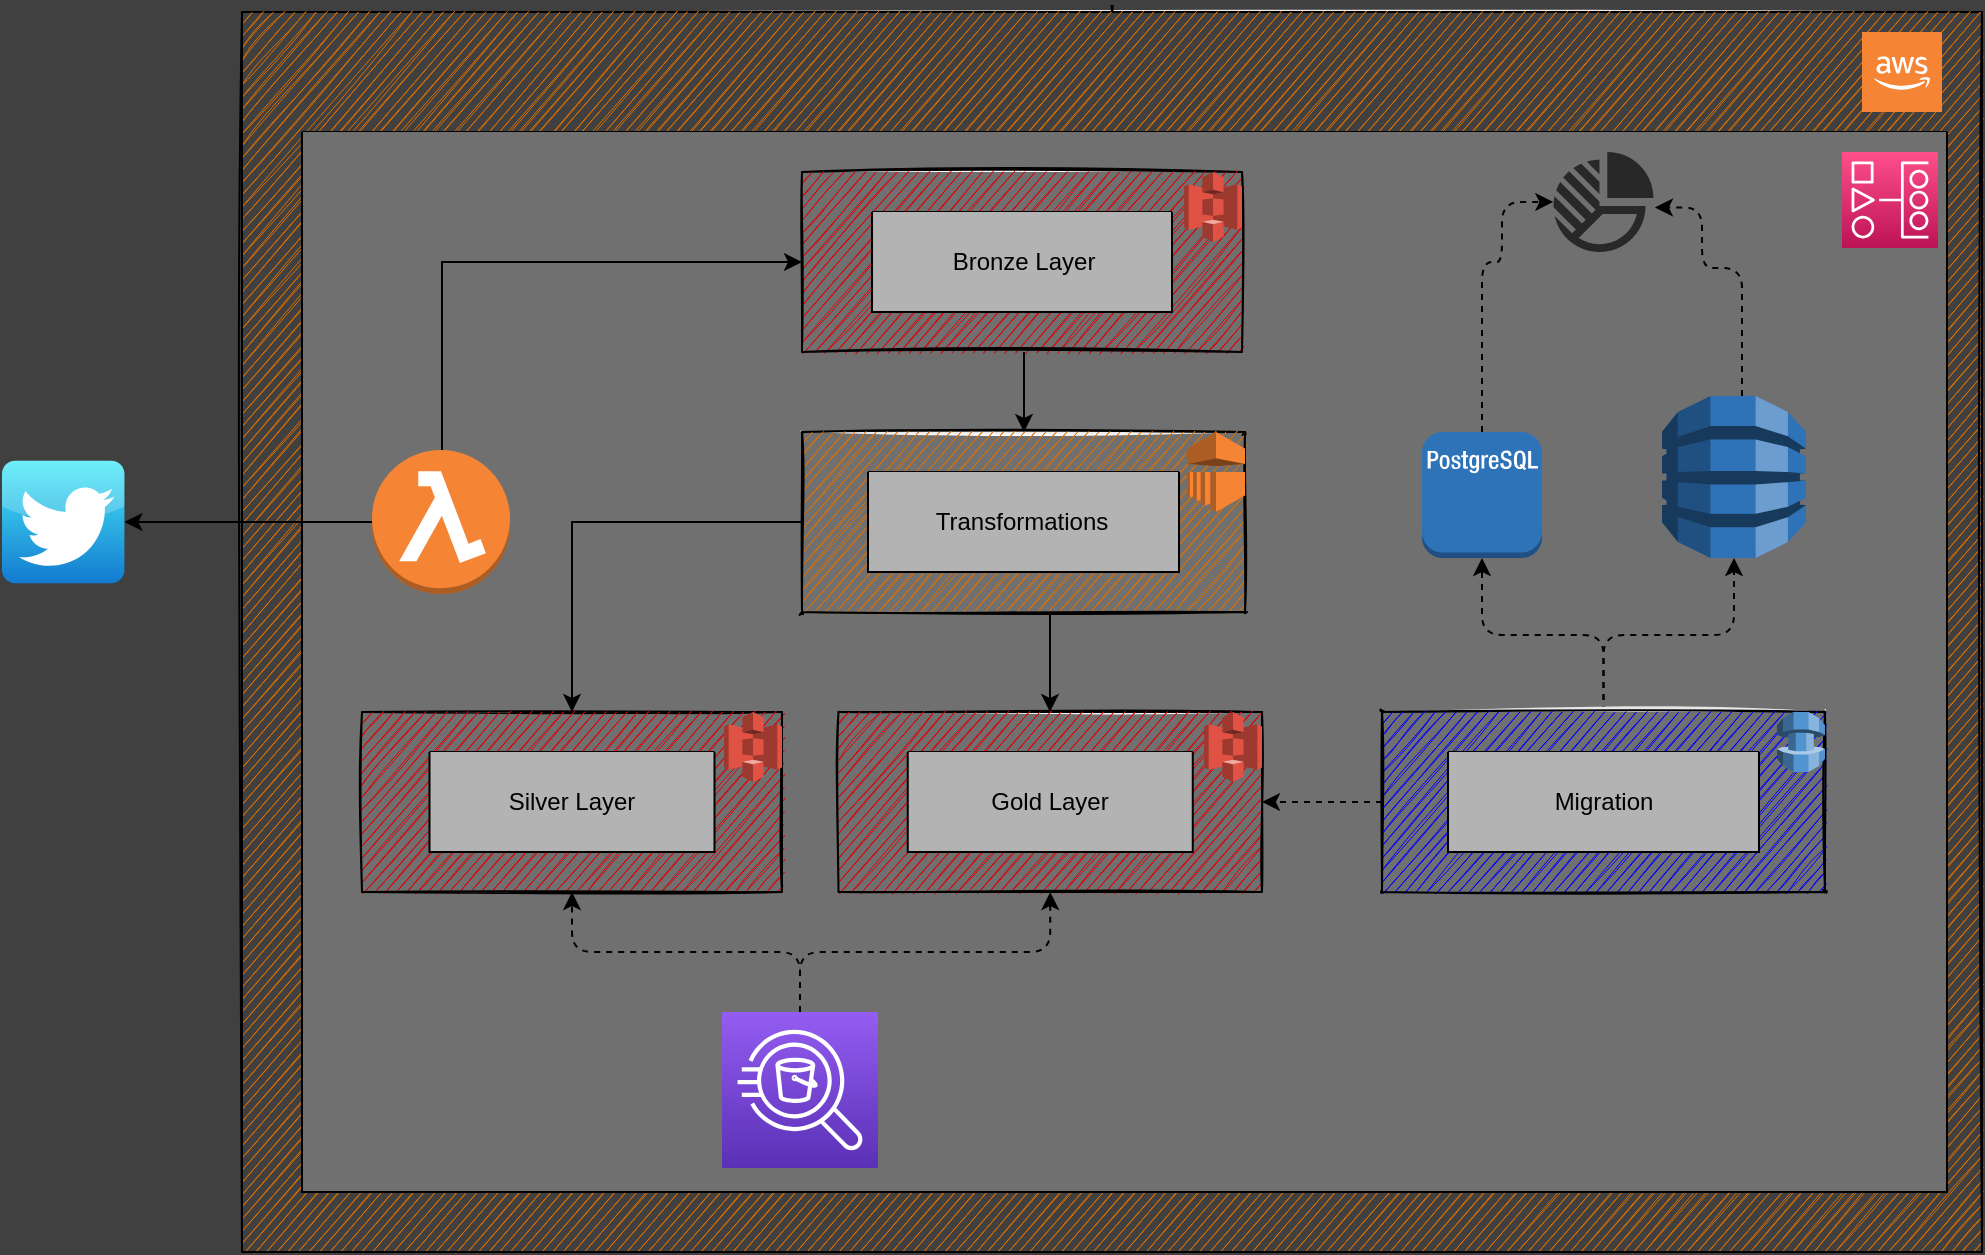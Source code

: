 <mxfile>
    <diagram id="RYDoyLpdSHswK7tI-p5b" name="Page-1">
        <mxGraphModel dx="1166" dy="809" grid="1" gridSize="10" guides="1" tooltips="1" connect="1" arrows="1" fold="1" page="1" pageScale="1" pageWidth="827" pageHeight="1169" background="#404040" math="0" shadow="0">
            <root>
                <mxCell id="0"/>
                <mxCell id="1" parent="0"/>
                <mxCell id="4" value="'" style="swimlane;startSize=0;gradientColor=#ffffff;fillColor=#DEDEDE;swimlaneFillColor=#DE6F00;sketch=1;" parent="1" vertex="1">
                    <mxGeometry x="290" y="170" width="870" height="620" as="geometry"/>
                </mxCell>
                <mxCell id="3" value="" style="swimlane;startSize=0;gradientColor=#ffffff;fillColor=#C90000;swimlaneFillColor=#707070;sketch=0;" parent="4" vertex="1">
                    <mxGeometry x="30" y="60" width="822.5" height="530" as="geometry"/>
                </mxCell>
                <mxCell id="17" style="html=1;entryX=0;entryY=0.5;entryDx=0;entryDy=0;strokeColor=#000000;rounded=0;edgeStyle=elbowEdgeStyle;" parent="3" source="6" target="19" edge="1">
                    <mxGeometry relative="1" as="geometry">
                        <mxPoint x="365" y="45" as="targetPoint"/>
                        <Array as="points">
                            <mxPoint x="70" y="90"/>
                        </Array>
                    </mxGeometry>
                </mxCell>
                <mxCell id="6" value="" style="outlineConnect=0;dashed=0;verticalLabelPosition=bottom;verticalAlign=top;align=center;html=1;shape=mxgraph.aws3.lambda_function;fillColor=#F58534;gradientColor=none;" parent="3" vertex="1">
                    <mxGeometry x="35" y="159" width="69" height="72" as="geometry"/>
                </mxCell>
                <mxCell id="42" style="edgeStyle=elbowEdgeStyle;rounded=0;html=1;entryX=0.5;entryY=0;entryDx=0;entryDy=0;strokeColor=#000000;" parent="3" source="19" target="38" edge="1">
                    <mxGeometry relative="1" as="geometry"/>
                </mxCell>
                <mxCell id="19" value="" style="swimlane;startSize=0;gradientColor=#ffffff;fillColor=#DEDEDE;swimlaneFillColor=#DE0007;sketch=1;" parent="3" vertex="1">
                    <mxGeometry x="250" y="20" width="220" height="90" as="geometry"/>
                </mxCell>
                <mxCell id="20" value="" style="swimlane;startSize=0;gradientColor=#ffffff;fillColor=#C90000;swimlaneFillColor=#B3B3B3;sketch=0;" parent="19" vertex="1">
                    <mxGeometry x="35" y="20" width="150" height="50" as="geometry"/>
                </mxCell>
                <mxCell id="87" value="Bronze Layer" style="text;html=1;strokeColor=none;fillColor=none;align=center;verticalAlign=middle;whiteSpace=wrap;rounded=0;strokeWidth=3;fontColor=#000000;" vertex="1" parent="20">
                    <mxGeometry x="33.63" y="10" width="84.25" height="30" as="geometry"/>
                </mxCell>
                <mxCell id="25" value="" style="outlineConnect=0;dashed=0;verticalLabelPosition=bottom;verticalAlign=top;align=center;html=1;shape=mxgraph.aws3.s3;fillColor=#E05243;gradientColor=none;" parent="19" vertex="1">
                    <mxGeometry x="191" width="29" height="35" as="geometry"/>
                </mxCell>
                <mxCell id="46" style="edgeStyle=elbowEdgeStyle;rounded=0;html=1;entryX=0.5;entryY=0;entryDx=0;entryDy=0;strokeColor=#000000;exitX=0;exitY=0.5;exitDx=0;exitDy=0;" parent="3" source="38" target="43" edge="1">
                    <mxGeometry relative="1" as="geometry">
                        <Array as="points">
                            <mxPoint x="135" y="240"/>
                            <mxPoint x="175" y="240"/>
                        </Array>
                    </mxGeometry>
                </mxCell>
                <mxCell id="64" style="edgeStyle=elbowEdgeStyle;rounded=0;html=1;entryX=0.5;entryY=0;entryDx=0;entryDy=0;strokeColor=#000000;" parent="3" source="38" target="61" edge="1">
                    <mxGeometry relative="1" as="geometry"/>
                </mxCell>
                <mxCell id="38" value="" style="swimlane;startSize=0;gradientColor=#ffffff;fillColor=#DEDEDE;swimlaneFillColor=#DE6F00;rounded=1;shadow=0;sketch=1;" parent="3" vertex="1">
                    <mxGeometry x="250" y="150" width="221.5" height="90" as="geometry"/>
                </mxCell>
                <mxCell id="39" value="" style="swimlane;startSize=0;gradientColor=#ffffff;fillColor=#C90000;swimlaneFillColor=#B3B3B3;" parent="38" vertex="1">
                    <mxGeometry x="33" y="20" width="155.5" height="50" as="geometry"/>
                </mxCell>
                <mxCell id="90" value="Transformations" style="text;html=1;strokeColor=none;fillColor=none;align=center;verticalAlign=middle;whiteSpace=wrap;rounded=0;strokeWidth=3;fontColor=#000000;" vertex="1" parent="39">
                    <mxGeometry x="34.87" y="10" width="84.25" height="30" as="geometry"/>
                </mxCell>
                <mxCell id="18" value="" style="outlineConnect=0;dashed=0;verticalLabelPosition=bottom;verticalAlign=top;align=center;html=1;shape=mxgraph.aws3.emr;fillColor=#F58534;gradientColor=none;" parent="38" vertex="1">
                    <mxGeometry x="192.5" width="29" height="40" as="geometry"/>
                </mxCell>
                <mxCell id="43" value="" style="swimlane;startSize=0;gradientColor=#ffffff;fillColor=#DEDEDE;swimlaneFillColor=#DE0007;sketch=1;" parent="3" vertex="1">
                    <mxGeometry x="30" y="290" width="210" height="90" as="geometry"/>
                </mxCell>
                <mxCell id="44" value="" style="swimlane;startSize=0;gradientColor=#ffffff;fillColor=#C90000;swimlaneFillColor=#B3B3B3;" parent="43" vertex="1">
                    <mxGeometry x="33.75" y="20" width="142.5" height="50" as="geometry"/>
                </mxCell>
                <mxCell id="88" value="Silver Layer" style="text;html=1;strokeColor=none;fillColor=none;align=center;verticalAlign=middle;whiteSpace=wrap;rounded=0;fontColor=#000000;" vertex="1" parent="44">
                    <mxGeometry x="29.12" y="10" width="84.25" height="30" as="geometry"/>
                </mxCell>
                <mxCell id="45" value="" style="outlineConnect=0;dashed=0;verticalLabelPosition=bottom;verticalAlign=top;align=center;html=1;shape=mxgraph.aws3.s3;fillColor=#E05243;gradientColor=none;" parent="43" vertex="1">
                    <mxGeometry x="181" width="29" height="35" as="geometry"/>
                </mxCell>
                <mxCell id="61" value="" style="swimlane;startSize=0;gradientColor=#ffffff;fillColor=#DEDEDE;swimlaneFillColor=#DE0007;sketch=1;" parent="3" vertex="1">
                    <mxGeometry x="268.25" y="290" width="211.75" height="90" as="geometry"/>
                </mxCell>
                <mxCell id="62" value="" style="swimlane;startSize=0;gradientColor=#ffffff;fillColor=#C90000;swimlaneFillColor=#B3B3B3;" parent="61" vertex="1">
                    <mxGeometry x="34.63" y="20" width="142.5" height="50" as="geometry"/>
                </mxCell>
                <mxCell id="89" value="Gold Layer" style="text;html=1;strokeColor=none;fillColor=none;align=center;verticalAlign=middle;whiteSpace=wrap;rounded=0;fontColor=#000000;" vertex="1" parent="62">
                    <mxGeometry x="29.12" y="10" width="84.25" height="30" as="geometry"/>
                </mxCell>
                <mxCell id="63" value="" style="outlineConnect=0;dashed=0;verticalLabelPosition=bottom;verticalAlign=top;align=center;html=1;shape=mxgraph.aws3.s3;fillColor=#E05243;gradientColor=none;" parent="61" vertex="1">
                    <mxGeometry x="182.75" width="29" height="35" as="geometry"/>
                </mxCell>
                <mxCell id="81" style="edgeStyle=orthogonalEdgeStyle;html=1;entryX=-0.002;entryY=0.499;entryDx=0;entryDy=0;entryPerimeter=0;dashed=1;" parent="3" source="65" target="78" edge="1">
                    <mxGeometry relative="1" as="geometry">
                        <Array as="points">
                            <mxPoint x="590" y="65"/>
                            <mxPoint x="600" y="65"/>
                            <mxPoint x="600" y="35"/>
                        </Array>
                    </mxGeometry>
                </mxCell>
                <mxCell id="65" value="" style="outlineConnect=0;dashed=0;verticalLabelPosition=bottom;verticalAlign=top;align=center;html=1;shape=mxgraph.aws3.postgre_sql_instance;fillColor=#2E73B8;gradientColor=none;" parent="3" vertex="1">
                    <mxGeometry x="560" y="150" width="60" height="63" as="geometry"/>
                </mxCell>
                <mxCell id="70" style="edgeStyle=none;html=1;entryX=1;entryY=0.5;entryDx=0;entryDy=0;dashed=1;" parent="3" source="66" target="61" edge="1">
                    <mxGeometry relative="1" as="geometry"/>
                </mxCell>
                <mxCell id="72" style="edgeStyle=orthogonalEdgeStyle;html=1;dashed=1;" parent="3" source="66" target="65" edge="1">
                    <mxGeometry relative="1" as="geometry"/>
                </mxCell>
                <mxCell id="74" style="edgeStyle=orthogonalEdgeStyle;html=1;dashed=1;" parent="3" source="66" target="73" edge="1">
                    <mxGeometry relative="1" as="geometry"/>
                </mxCell>
                <mxCell id="66" value="" style="swimlane;startSize=0;gradientColor=#ffffff;fillColor=#DEDEDE;swimlaneFillColor=#0000FF;rounded=1;shadow=0;sketch=1;" parent="3" vertex="1">
                    <mxGeometry x="540" y="290" width="221.5" height="90" as="geometry"/>
                </mxCell>
                <mxCell id="67" value="" style="swimlane;startSize=0;gradientColor=#ffffff;fillColor=#C90000;swimlaneFillColor=#B3B3B3;" parent="66" vertex="1">
                    <mxGeometry x="33" y="20" width="155.5" height="50" as="geometry"/>
                </mxCell>
                <mxCell id="91" value="Migration" style="text;html=1;strokeColor=none;fillColor=none;align=center;verticalAlign=middle;whiteSpace=wrap;rounded=0;fontColor=#000000;" vertex="1" parent="67">
                    <mxGeometry x="35.63" y="10" width="84.25" height="30" as="geometry"/>
                </mxCell>
                <mxCell id="83" value="" style="outlineConnect=0;dashed=0;verticalLabelPosition=bottom;verticalAlign=top;align=center;html=1;shape=mxgraph.aws3.database_migration_service;fillColor=#5294CF;gradientColor=none;" vertex="1" parent="66">
                    <mxGeometry x="197.5" width="24" height="30" as="geometry"/>
                </mxCell>
                <mxCell id="80" style="edgeStyle=orthogonalEdgeStyle;html=1;entryX=1.014;entryY=0.555;entryDx=0;entryDy=0;entryPerimeter=0;dashed=1;" parent="3" source="73" target="78" edge="1">
                    <mxGeometry relative="1" as="geometry">
                        <Array as="points">
                            <mxPoint x="720" y="68"/>
                            <mxPoint x="700" y="68"/>
                            <mxPoint x="700" y="38"/>
                        </Array>
                    </mxGeometry>
                </mxCell>
                <mxCell id="73" value="" style="outlineConnect=0;dashed=0;verticalLabelPosition=bottom;verticalAlign=top;align=center;html=1;shape=mxgraph.aws3.dynamo_db;fillColor=#2E73B8;gradientColor=none;" parent="3" vertex="1">
                    <mxGeometry x="680" y="132" width="72" height="81" as="geometry"/>
                </mxCell>
                <mxCell id="76" style="edgeStyle=orthogonalEdgeStyle;html=1;entryX=0.5;entryY=1;entryDx=0;entryDy=0;dashed=1;" parent="3" source="75" target="61" edge="1">
                    <mxGeometry relative="1" as="geometry"/>
                </mxCell>
                <mxCell id="77" style="edgeStyle=orthogonalEdgeStyle;html=1;dashed=1;" parent="3" source="75" target="43" edge="1">
                    <mxGeometry relative="1" as="geometry"/>
                </mxCell>
                <mxCell id="75" value="" style="sketch=0;points=[[0,0,0],[0.25,0,0],[0.5,0,0],[0.75,0,0],[1,0,0],[0,1,0],[0.25,1,0],[0.5,1,0],[0.75,1,0],[1,1,0],[0,0.25,0],[0,0.5,0],[0,0.75,0],[1,0.25,0],[1,0.5,0],[1,0.75,0]];outlineConnect=0;fontColor=#232F3E;gradientColor=#945DF2;gradientDirection=north;fillColor=#5A30B5;strokeColor=#ffffff;dashed=0;verticalLabelPosition=bottom;verticalAlign=top;align=center;html=1;fontSize=12;fontStyle=0;aspect=fixed;shape=mxgraph.aws4.resourceIcon;resIcon=mxgraph.aws4.athena;" parent="3" vertex="1">
                    <mxGeometry x="210" y="440" width="78" height="78" as="geometry"/>
                </mxCell>
                <mxCell id="78" value="" style="verticalLabelPosition=bottom;sketch=0;html=1;fillColor=#282828;strokeColor=none;verticalAlign=top;pointerEvents=1;align=center;shape=mxgraph.cisco_safe.business_icons.icon2;" parent="3" vertex="1">
                    <mxGeometry x="625.75" y="10" width="50" height="50" as="geometry"/>
                </mxCell>
                <mxCell id="82" value="" style="sketch=0;points=[[0,0,0],[0.25,0,0],[0.5,0,0],[0.75,0,0],[1,0,0],[0,1,0],[0.25,1,0],[0.5,1,0],[0.75,1,0],[1,1,0],[0,0.25,0],[0,0.5,0],[0,0.75,0],[1,0.25,0],[1,0.5,0],[1,0.75,0]];outlineConnect=0;fontColor=#232F3E;gradientColor=#FF4F8B;gradientDirection=north;fillColor=#BC1356;strokeColor=#ffffff;dashed=0;verticalLabelPosition=bottom;verticalAlign=top;align=center;html=1;fontSize=12;fontStyle=0;aspect=fixed;shape=mxgraph.aws4.resourceIcon;resIcon=mxgraph.aws4.managed_workflows_for_apache_airflow;" vertex="1" parent="3">
                    <mxGeometry x="770" y="10" width="48" height="48" as="geometry"/>
                </mxCell>
                <mxCell id="xXOLIfc4XgmmQmoGXNbq-65" value="" style="outlineConnect=0;dashed=0;verticalLabelPosition=bottom;verticalAlign=top;align=center;html=1;shape=mxgraph.aws3.cloud_2;fillColor=#F58534;gradientColor=none;rounded=1;shadow=0;sketch=0;" parent="4" vertex="1">
                    <mxGeometry x="810" y="10" width="40" height="40" as="geometry"/>
                </mxCell>
                <mxCell id="2" value="" style="dashed=0;outlineConnect=0;html=1;align=center;labelPosition=center;verticalLabelPosition=bottom;verticalAlign=top;shape=mxgraph.webicons.twitter;fillColor=#49EAF7;gradientColor=#137BD0" parent="1" vertex="1">
                    <mxGeometry x="170" y="394.4" width="61.2" height="61.2" as="geometry"/>
                </mxCell>
                <mxCell id="7" style="edgeStyle=none;html=1;rounded=0;strokeColor=#000000;" parent="1" source="6" target="2" edge="1">
                    <mxGeometry relative="1" as="geometry"/>
                </mxCell>
            </root>
        </mxGraphModel>
    </diagram>
</mxfile>